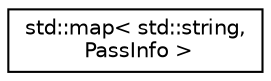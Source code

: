 digraph "Graphical Class Hierarchy"
{
  edge [fontname="Helvetica",fontsize="10",labelfontname="Helvetica",labelfontsize="10"];
  node [fontname="Helvetica",fontsize="10",shape=record];
  rankdir="LR";
  Node0 [label="std::map\< std::string,\l PassInfo \>",height=0.2,width=0.4,color="black", fillcolor="white", style="filled",URL="$classstd_1_1map.html"];
}
